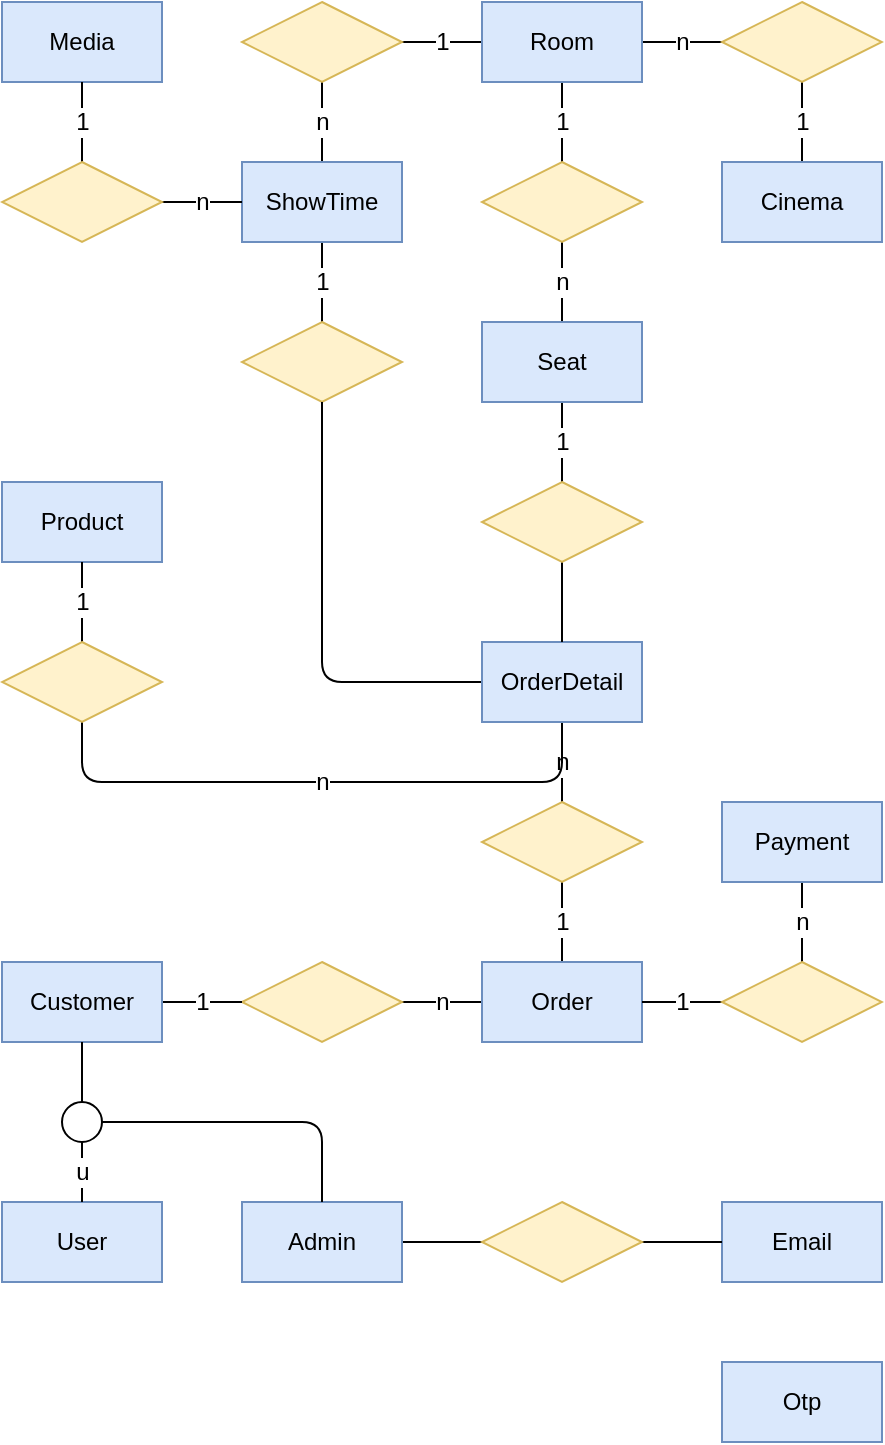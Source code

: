 <mxfile>
    <diagram id="02SapOzhCbqgvy_b65oz" name="Page-1">
        <mxGraphModel dx="1790" dy="779" grid="1" gridSize="10" guides="1" tooltips="1" connect="1" arrows="1" fold="1" page="1" pageScale="1" pageWidth="850" pageHeight="1100" math="0" shadow="0">
            <root>
                <mxCell id="0"/>
                <mxCell id="1" parent="0"/>
                <mxCell id="227" value="Media" style="whiteSpace=wrap;html=1;align=center;fillColor=#dae8fc;strokeColor=#6c8ebf;" parent="1" vertex="1">
                    <mxGeometry x="-160" y="40" width="80" height="40" as="geometry"/>
                </mxCell>
                <mxCell id="264" value="1" style="edgeStyle=orthogonalEdgeStyle;shape=connector;rounded=1;jumpStyle=arc;jumpSize=13;html=1;strokeColor=default;align=center;verticalAlign=middle;fontFamily=Helvetica;fontSize=12;fontColor=default;labelBackgroundColor=default;endArrow=none;endFill=0;" parent="1" source="261" target="262" edge="1">
                    <mxGeometry relative="1" as="geometry"/>
                </mxCell>
                <mxCell id="261" value="Cinema" style="whiteSpace=wrap;html=1;align=center;fillColor=#dae8fc;strokeColor=#6c8ebf;" parent="1" vertex="1">
                    <mxGeometry x="200" y="120" width="80" height="40" as="geometry"/>
                </mxCell>
                <mxCell id="265" value="n" style="edgeStyle=orthogonalEdgeStyle;shape=connector;rounded=1;jumpStyle=arc;jumpSize=13;html=1;strokeColor=default;align=center;verticalAlign=middle;fontFamily=Helvetica;fontSize=12;fontColor=default;labelBackgroundColor=default;endArrow=none;endFill=0;" parent="1" source="262" target="263" edge="1">
                    <mxGeometry relative="1" as="geometry"/>
                </mxCell>
                <mxCell id="262" value="" style="shape=rhombus;perimeter=rhombusPerimeter;whiteSpace=wrap;html=1;align=center;strokeColor=#d6b656;verticalAlign=middle;fontFamily=Helvetica;fontSize=12;fillColor=#fff2cc;" parent="1" vertex="1">
                    <mxGeometry x="200" y="40" width="80" height="40" as="geometry"/>
                </mxCell>
                <mxCell id="282" value="1" style="edgeStyle=orthogonalEdgeStyle;shape=connector;rounded=1;jumpStyle=arc;jumpSize=13;html=1;strokeColor=default;align=center;verticalAlign=middle;fontFamily=Helvetica;fontSize=12;fontColor=default;labelBackgroundColor=default;endArrow=none;endFill=0;" parent="1" source="263" target="280" edge="1">
                    <mxGeometry relative="1" as="geometry"/>
                </mxCell>
                <mxCell id="286" value="1" style="edgeStyle=orthogonalEdgeStyle;shape=connector;rounded=1;jumpStyle=arc;jumpSize=13;html=1;strokeColor=default;align=center;verticalAlign=middle;fontFamily=Helvetica;fontSize=12;fontColor=default;labelBackgroundColor=default;endArrow=none;endFill=0;" parent="1" source="263" target="267" edge="1">
                    <mxGeometry relative="1" as="geometry"/>
                </mxCell>
                <mxCell id="263" value="Room" style="whiteSpace=wrap;html=1;align=center;fillColor=#dae8fc;strokeColor=#6c8ebf;" parent="1" vertex="1">
                    <mxGeometry x="80" y="40" width="80" height="40" as="geometry"/>
                </mxCell>
                <mxCell id="273" value="1" style="edgeStyle=orthogonalEdgeStyle;shape=connector;rounded=1;jumpStyle=arc;jumpSize=13;html=1;strokeColor=default;align=center;verticalAlign=middle;fontFamily=Helvetica;fontSize=12;fontColor=default;labelBackgroundColor=default;endArrow=none;endFill=0;" parent="1" source="266" target="272" edge="1">
                    <mxGeometry relative="1" as="geometry"/>
                </mxCell>
                <mxCell id="285" value="n" style="edgeStyle=orthogonalEdgeStyle;shape=connector;rounded=1;jumpStyle=arc;jumpSize=13;html=1;strokeColor=default;align=center;verticalAlign=middle;fontFamily=Helvetica;fontSize=12;fontColor=default;labelBackgroundColor=default;endArrow=none;endFill=0;" parent="1" source="266" target="267" edge="1">
                    <mxGeometry relative="1" as="geometry"/>
                </mxCell>
                <mxCell id="266" value="ShowTime" style="whiteSpace=wrap;html=1;align=center;fillColor=#dae8fc;strokeColor=#6c8ebf;" parent="1" vertex="1">
                    <mxGeometry x="-40" y="120" width="80" height="40" as="geometry"/>
                </mxCell>
                <mxCell id="267" value="" style="shape=rhombus;perimeter=rhombusPerimeter;whiteSpace=wrap;html=1;align=center;strokeColor=#d6b656;verticalAlign=middle;fontFamily=Helvetica;fontSize=12;fillColor=#fff2cc;" parent="1" vertex="1">
                    <mxGeometry x="-40" y="40" width="80" height="40" as="geometry"/>
                </mxCell>
                <mxCell id="272" value="" style="shape=rhombus;perimeter=rhombusPerimeter;whiteSpace=wrap;html=1;align=center;strokeColor=#d6b656;verticalAlign=middle;fontFamily=Helvetica;fontSize=12;fillColor=#fff2cc;" parent="1" vertex="1">
                    <mxGeometry x="-40" y="200" width="80" height="40" as="geometry"/>
                </mxCell>
                <mxCell id="277" value="1" style="edgeStyle=orthogonalEdgeStyle;shape=connector;rounded=1;jumpStyle=arc;jumpSize=13;html=1;strokeColor=default;align=center;verticalAlign=middle;fontFamily=Helvetica;fontSize=12;fontColor=default;labelBackgroundColor=default;endArrow=none;endFill=0;" parent="1" source="275" target="227" edge="1">
                    <mxGeometry relative="1" as="geometry">
                        <mxPoint x="-120" y="200" as="targetPoint"/>
                    </mxGeometry>
                </mxCell>
                <mxCell id="278" value="n" style="edgeStyle=orthogonalEdgeStyle;shape=connector;rounded=1;jumpStyle=arc;jumpSize=13;html=1;strokeColor=default;align=center;verticalAlign=middle;fontFamily=Helvetica;fontSize=12;fontColor=default;labelBackgroundColor=default;endArrow=none;endFill=0;" parent="1" source="275" target="266" edge="1">
                    <mxGeometry relative="1" as="geometry"/>
                </mxCell>
                <mxCell id="275" value="" style="shape=rhombus;perimeter=rhombusPerimeter;whiteSpace=wrap;html=1;align=center;strokeColor=#d6b656;verticalAlign=middle;fontFamily=Helvetica;fontSize=12;fillColor=#fff2cc;" parent="1" vertex="1">
                    <mxGeometry x="-160" y="120" width="80" height="40" as="geometry"/>
                </mxCell>
                <mxCell id="283" value="n" style="edgeStyle=orthogonalEdgeStyle;shape=connector;rounded=1;jumpStyle=arc;jumpSize=13;html=1;strokeColor=default;align=center;verticalAlign=middle;fontFamily=Helvetica;fontSize=12;fontColor=default;labelBackgroundColor=default;endArrow=none;endFill=0;" parent="1" source="279" target="280" edge="1">
                    <mxGeometry relative="1" as="geometry"/>
                </mxCell>
                <mxCell id="342" value="1" style="edgeStyle=orthogonalEdgeStyle;shape=connector;rounded=1;jumpStyle=arc;jumpSize=13;html=1;strokeColor=default;align=center;verticalAlign=middle;fontFamily=Helvetica;fontSize=12;fontColor=default;labelBackgroundColor=default;endArrow=none;endFill=0;" parent="1" source="279" target="339" edge="1">
                    <mxGeometry relative="1" as="geometry">
                        <Array as="points">
                            <mxPoint x="120" y="260"/>
                            <mxPoint x="120" y="260"/>
                        </Array>
                    </mxGeometry>
                </mxCell>
                <mxCell id="279" value="Seat" style="whiteSpace=wrap;html=1;align=center;fillColor=#dae8fc;strokeColor=#6c8ebf;" parent="1" vertex="1">
                    <mxGeometry x="80" y="200" width="80" height="40" as="geometry"/>
                </mxCell>
                <mxCell id="280" value="" style="shape=rhombus;perimeter=rhombusPerimeter;whiteSpace=wrap;html=1;align=center;strokeColor=#d6b656;verticalAlign=middle;fontFamily=Helvetica;fontSize=12;fillColor=#fff2cc;" parent="1" vertex="1">
                    <mxGeometry x="80" y="120" width="80" height="40" as="geometry"/>
                </mxCell>
                <mxCell id="298" value="User" style="whiteSpace=wrap;html=1;align=center;fillColor=#dae8fc;strokeColor=#6c8ebf;" parent="1" vertex="1">
                    <mxGeometry x="-160" y="640" width="80" height="40" as="geometry"/>
                </mxCell>
                <mxCell id="304" value="n" style="edgeStyle=orthogonalEdgeStyle;shape=connector;rounded=1;jumpStyle=arc;jumpSize=13;html=1;strokeColor=default;align=center;verticalAlign=middle;fontFamily=Helvetica;fontSize=12;fontColor=default;labelBackgroundColor=default;endArrow=none;endFill=0;" parent="1" source="299" target="302" edge="1">
                    <mxGeometry relative="1" as="geometry"/>
                </mxCell>
                <mxCell id="299" value="" style="shape=rhombus;perimeter=rhombusPerimeter;whiteSpace=wrap;html=1;align=center;strokeColor=#d6b656;verticalAlign=middle;fontFamily=Helvetica;fontSize=12;fillColor=#fff2cc;" parent="1" vertex="1">
                    <mxGeometry x="-40" y="520" width="80" height="40" as="geometry"/>
                </mxCell>
                <mxCell id="303" value="1" style="edgeStyle=orthogonalEdgeStyle;shape=connector;rounded=1;jumpStyle=arc;jumpSize=13;html=1;strokeColor=default;align=center;verticalAlign=middle;fontFamily=Helvetica;fontSize=12;fontColor=default;labelBackgroundColor=default;endArrow=none;endFill=0;" parent="1" source="300" target="299" edge="1">
                    <mxGeometry relative="1" as="geometry"/>
                </mxCell>
                <mxCell id="300" value="Customer" style="whiteSpace=wrap;html=1;align=center;fillColor=#dae8fc;strokeColor=#6c8ebf;" parent="1" vertex="1">
                    <mxGeometry x="-160" y="520" width="80" height="40" as="geometry"/>
                </mxCell>
                <mxCell id="350" style="edgeStyle=orthogonalEdgeStyle;shape=connector;rounded=1;jumpStyle=arc;jumpSize=13;html=1;strokeColor=default;align=center;verticalAlign=middle;fontFamily=Helvetica;fontSize=12;fontColor=default;labelBackgroundColor=default;endArrow=none;endFill=0;" parent="1" source="301" target="349" edge="1">
                    <mxGeometry relative="1" as="geometry"/>
                </mxCell>
                <mxCell id="301" value="Admin" style="whiteSpace=wrap;html=1;align=center;fillColor=#dae8fc;strokeColor=#6c8ebf;" parent="1" vertex="1">
                    <mxGeometry x="-40" y="640" width="80" height="40" as="geometry"/>
                </mxCell>
                <mxCell id="307" value="1" style="edgeStyle=orthogonalEdgeStyle;shape=connector;rounded=1;jumpStyle=arc;jumpSize=13;html=1;strokeColor=default;align=center;verticalAlign=middle;fontFamily=Helvetica;fontSize=12;fontColor=default;labelBackgroundColor=default;endArrow=none;endFill=0;" parent="1" source="302" target="305" edge="1">
                    <mxGeometry relative="1" as="geometry"/>
                </mxCell>
                <mxCell id="302" value="Order" style="whiteSpace=wrap;html=1;align=center;fillColor=#dae8fc;strokeColor=#6c8ebf;" parent="1" vertex="1">
                    <mxGeometry x="80" y="520" width="80" height="40" as="geometry"/>
                </mxCell>
                <mxCell id="308" value="n" style="edgeStyle=orthogonalEdgeStyle;shape=connector;rounded=1;jumpStyle=arc;jumpSize=13;html=1;strokeColor=default;align=center;verticalAlign=middle;fontFamily=Helvetica;fontSize=12;fontColor=default;labelBackgroundColor=default;endArrow=none;endFill=0;" parent="1" source="305" target="306" edge="1">
                    <mxGeometry relative="1" as="geometry">
                        <mxPoint x="-20.0" y="600" as="targetPoint"/>
                    </mxGeometry>
                </mxCell>
                <mxCell id="305" value="" style="shape=rhombus;perimeter=rhombusPerimeter;whiteSpace=wrap;html=1;align=center;strokeColor=#d6b656;verticalAlign=middle;fontFamily=Helvetica;fontSize=12;fillColor=#fff2cc;" parent="1" vertex="1">
                    <mxGeometry x="80" y="440" width="80" height="40" as="geometry"/>
                </mxCell>
                <mxCell id="346" value="n" style="edgeStyle=orthogonalEdgeStyle;shape=connector;rounded=1;jumpStyle=arc;jumpSize=13;html=1;strokeColor=default;align=center;verticalAlign=middle;fontFamily=Helvetica;fontSize=12;fontColor=default;labelBackgroundColor=default;endArrow=none;endFill=0;" parent="1" source="306" target="344" edge="1">
                    <mxGeometry relative="1" as="geometry">
                        <Array as="points">
                            <mxPoint x="120" y="430"/>
                            <mxPoint x="-120" y="430"/>
                        </Array>
                    </mxGeometry>
                </mxCell>
                <mxCell id="357" style="edgeStyle=orthogonalEdgeStyle;shape=connector;rounded=1;jumpStyle=arc;jumpSize=13;html=1;strokeColor=default;align=center;verticalAlign=middle;fontFamily=Helvetica;fontSize=12;fontColor=default;labelBackgroundColor=default;endArrow=none;endFill=0;" edge="1" parent="1" source="306" target="272">
                    <mxGeometry relative="1" as="geometry"/>
                </mxCell>
                <mxCell id="306" value="OrderDetail" style="whiteSpace=wrap;html=1;align=center;fillColor=#dae8fc;strokeColor=#6c8ebf;" parent="1" vertex="1">
                    <mxGeometry x="80" y="360" width="80" height="40" as="geometry"/>
                </mxCell>
                <mxCell id="315" value="u" style="edgeStyle=orthogonalEdgeStyle;shape=connector;rounded=1;jumpStyle=arc;jumpSize=13;html=1;strokeColor=default;align=center;verticalAlign=middle;fontFamily=Helvetica;fontSize=12;fontColor=default;labelBackgroundColor=default;endArrow=none;endFill=0;" parent="1" source="312" target="298" edge="1">
                    <mxGeometry relative="1" as="geometry"/>
                </mxCell>
                <mxCell id="317" style="edgeStyle=orthogonalEdgeStyle;shape=connector;rounded=1;jumpStyle=arc;jumpSize=13;html=1;strokeColor=default;align=center;verticalAlign=middle;fontFamily=Helvetica;fontSize=12;fontColor=default;labelBackgroundColor=default;endArrow=none;endFill=0;" parent="1" source="312" target="300" edge="1">
                    <mxGeometry relative="1" as="geometry"/>
                </mxCell>
                <mxCell id="337" style="edgeStyle=orthogonalEdgeStyle;shape=connector;rounded=1;jumpStyle=arc;jumpSize=13;html=1;strokeColor=default;align=center;verticalAlign=middle;fontFamily=Helvetica;fontSize=12;fontColor=default;labelBackgroundColor=default;endArrow=none;endFill=0;" parent="1" source="312" target="301" edge="1">
                    <mxGeometry relative="1" as="geometry"/>
                </mxCell>
                <mxCell id="312" value="" style="ellipse;whiteSpace=wrap;html=1;" parent="1" vertex="1">
                    <mxGeometry x="-130" y="590" width="20" height="20" as="geometry"/>
                </mxCell>
                <mxCell id="321" value="n" style="edgeStyle=orthogonalEdgeStyle;shape=connector;rounded=1;jumpStyle=arc;jumpSize=13;html=1;strokeColor=default;align=center;verticalAlign=middle;fontFamily=Helvetica;fontSize=12;fontColor=default;labelBackgroundColor=default;endArrow=none;endFill=0;" parent="1" source="319" target="320" edge="1">
                    <mxGeometry relative="1" as="geometry"/>
                </mxCell>
                <mxCell id="322" value="1" style="edgeStyle=orthogonalEdgeStyle;shape=connector;rounded=1;jumpStyle=arc;jumpSize=13;html=1;strokeColor=default;align=center;verticalAlign=middle;fontFamily=Helvetica;fontSize=12;fontColor=default;labelBackgroundColor=default;endArrow=none;endFill=0;" parent="1" source="319" target="302" edge="1">
                    <mxGeometry relative="1" as="geometry"/>
                </mxCell>
                <mxCell id="319" value="" style="shape=rhombus;perimeter=rhombusPerimeter;whiteSpace=wrap;html=1;align=center;strokeColor=#d6b656;verticalAlign=middle;fontFamily=Helvetica;fontSize=12;fillColor=#fff2cc;" parent="1" vertex="1">
                    <mxGeometry x="200" y="520" width="80" height="40" as="geometry"/>
                </mxCell>
                <mxCell id="320" value="Payment" style="whiteSpace=wrap;html=1;align=center;fillColor=#dae8fc;strokeColor=#6c8ebf;" parent="1" vertex="1">
                    <mxGeometry x="200" y="440" width="80" height="40" as="geometry"/>
                </mxCell>
                <mxCell id="358" style="edgeStyle=orthogonalEdgeStyle;shape=connector;rounded=1;jumpStyle=arc;jumpSize=13;html=1;strokeColor=default;align=center;verticalAlign=middle;fontFamily=Helvetica;fontSize=12;fontColor=default;labelBackgroundColor=default;endArrow=none;endFill=0;" edge="1" parent="1" source="339" target="306">
                    <mxGeometry relative="1" as="geometry"/>
                </mxCell>
                <mxCell id="339" value="" style="shape=rhombus;perimeter=rhombusPerimeter;whiteSpace=wrap;html=1;align=center;strokeColor=#d6b656;verticalAlign=middle;fontFamily=Helvetica;fontSize=12;fillColor=#fff2cc;" parent="1" vertex="1">
                    <mxGeometry x="80" y="280" width="80" height="40" as="geometry"/>
                </mxCell>
                <mxCell id="343" value="Product" style="whiteSpace=wrap;html=1;align=center;fillColor=#dae8fc;strokeColor=#6c8ebf;" parent="1" vertex="1">
                    <mxGeometry x="-160" y="280" width="80" height="40" as="geometry"/>
                </mxCell>
                <mxCell id="347" value="1" style="edgeStyle=orthogonalEdgeStyle;shape=connector;rounded=1;jumpStyle=arc;jumpSize=13;html=1;strokeColor=default;align=center;verticalAlign=middle;fontFamily=Helvetica;fontSize=12;fontColor=default;labelBackgroundColor=default;endArrow=none;endFill=0;" parent="1" source="344" target="343" edge="1">
                    <mxGeometry relative="1" as="geometry"/>
                </mxCell>
                <mxCell id="344" value="" style="shape=rhombus;perimeter=rhombusPerimeter;whiteSpace=wrap;html=1;align=center;strokeColor=#d6b656;verticalAlign=middle;fontFamily=Helvetica;fontSize=12;fillColor=#fff2cc;" parent="1" vertex="1">
                    <mxGeometry x="-160" y="360" width="80" height="40" as="geometry"/>
                </mxCell>
                <mxCell id="348" value="Email" style="whiteSpace=wrap;html=1;align=center;fillColor=#dae8fc;strokeColor=#6c8ebf;" parent="1" vertex="1">
                    <mxGeometry x="200" y="640" width="80" height="40" as="geometry"/>
                </mxCell>
                <mxCell id="351" style="edgeStyle=orthogonalEdgeStyle;shape=connector;rounded=1;jumpStyle=arc;jumpSize=13;html=1;strokeColor=default;align=center;verticalAlign=middle;fontFamily=Helvetica;fontSize=12;fontColor=default;labelBackgroundColor=default;endArrow=none;endFill=0;" parent="1" source="349" target="348" edge="1">
                    <mxGeometry relative="1" as="geometry"/>
                </mxCell>
                <mxCell id="349" value="" style="shape=rhombus;perimeter=rhombusPerimeter;whiteSpace=wrap;html=1;align=center;strokeColor=#d6b656;verticalAlign=middle;fontFamily=Helvetica;fontSize=12;fillColor=#fff2cc;" parent="1" vertex="1">
                    <mxGeometry x="80" y="640" width="80" height="40" as="geometry"/>
                </mxCell>
                <mxCell id="352" value="Otp" style="whiteSpace=wrap;html=1;align=center;fillColor=#dae8fc;strokeColor=#6c8ebf;" parent="1" vertex="1">
                    <mxGeometry x="200" y="720" width="80" height="40" as="geometry"/>
                </mxCell>
            </root>
        </mxGraphModel>
    </diagram>
    <diagram id="LNc4okclckovZmSJuyNc" name="Page-2">
        <mxGraphModel dx="421" dy="714" grid="1" gridSize="10" guides="1" tooltips="1" connect="1" arrows="1" fold="1" page="1" pageScale="1" pageWidth="850" pageHeight="1100" math="0" shadow="0">
            <root>
                <mxCell id="0"/>
                <mxCell id="1" parent="0"/>
                <mxCell id="n8DC0IPg1cwjK6bnQKsE-36" style="edgeStyle=orthogonalEdgeStyle;shape=connector;rounded=1;jumpStyle=arc;jumpSize=13;html=1;strokeColor=default;align=center;verticalAlign=middle;fontFamily=Helvetica;fontSize=11;fontColor=default;labelBackgroundColor=default;elbow=vertical;endArrow=none;endFill=0;" edge="1" parent="1" source="n8DC0IPg1cwjK6bnQKsE-17">
                    <mxGeometry relative="1" as="geometry">
                        <mxPoint x="360" y="490.0" as="targetPoint"/>
                    </mxGeometry>
                </mxCell>
                <mxCell id="n8DC0IPg1cwjK6bnQKsE-17" value="Media" style="whiteSpace=wrap;html=1;align=center;" vertex="1" parent="1">
                    <mxGeometry x="240" y="560" width="80" height="40" as="geometry"/>
                </mxCell>
                <mxCell id="n8DC0IPg1cwjK6bnQKsE-18" value="Movie" style="whiteSpace=wrap;html=1;align=center;" vertex="1" parent="1">
                    <mxGeometry x="220" y="340" width="80" height="40" as="geometry"/>
                </mxCell>
                <mxCell id="n8DC0IPg1cwjK6bnQKsE-20" value="Poster" style="whiteSpace=wrap;html=1;align=center;" vertex="1" parent="1">
                    <mxGeometry x="240" y="720" width="80" height="40" as="geometry"/>
                </mxCell>
                <mxCell id="n8DC0IPg1cwjK6bnQKsE-26" value="n" style="edgeStyle=orthogonalEdgeStyle;shape=connector;rounded=1;jumpStyle=arc;jumpSize=13;html=1;strokeColor=default;align=center;verticalAlign=middle;fontFamily=Helvetica;fontSize=11;fontColor=default;labelBackgroundColor=default;elbow=vertical;endArrow=none;endFill=0;" edge="1" parent="1" source="n8DC0IPg1cwjK6bnQKsE-21" target="n8DC0IPg1cwjK6bnQKsE-20">
                    <mxGeometry relative="1" as="geometry"/>
                </mxCell>
                <mxCell id="n8DC0IPg1cwjK6bnQKsE-31" value="1" style="edgeStyle=orthogonalEdgeStyle;shape=link;rounded=1;jumpStyle=arc;jumpSize=13;html=1;strokeColor=default;align=center;verticalAlign=middle;fontFamily=Helvetica;fontSize=11;fontColor=default;labelBackgroundColor=default;elbow=vertical;endArrow=none;endFill=0;" edge="1" parent="1" source="n8DC0IPg1cwjK6bnQKsE-21" target="n8DC0IPg1cwjK6bnQKsE-17">
                    <mxGeometry relative="1" as="geometry"/>
                </mxCell>
                <mxCell id="n8DC0IPg1cwjK6bnQKsE-21" value="" style="shape=rhombus;perimeter=rhombusPerimeter;whiteSpace=wrap;html=1;align=center;" vertex="1" parent="1">
                    <mxGeometry x="240" y="640" width="80" height="40" as="geometry"/>
                </mxCell>
                <mxCell id="n8DC0IPg1cwjK6bnQKsE-34" style="edgeStyle=orthogonalEdgeStyle;shape=connector;rounded=1;jumpStyle=arc;jumpSize=13;html=1;strokeColor=default;align=center;verticalAlign=middle;fontFamily=Helvetica;fontSize=11;fontColor=default;labelBackgroundColor=default;elbow=vertical;endArrow=none;endFill=0;" edge="1" parent="1" source="n8DC0IPg1cwjK6bnQKsE-32" target="n8DC0IPg1cwjK6bnQKsE-18">
                    <mxGeometry relative="1" as="geometry"/>
                </mxCell>
                <mxCell id="n8DC0IPg1cwjK6bnQKsE-32" value="D" style="ellipse;whiteSpace=wrap;html=1;aspect=fixed;fontFamily=Helvetica;fontSize=11;fontColor=default;labelBackgroundColor=default;" vertex="1" parent="1">
                    <mxGeometry x="350" y="480" width="20" height="20" as="geometry"/>
                </mxCell>
            </root>
        </mxGraphModel>
    </diagram>
</mxfile>